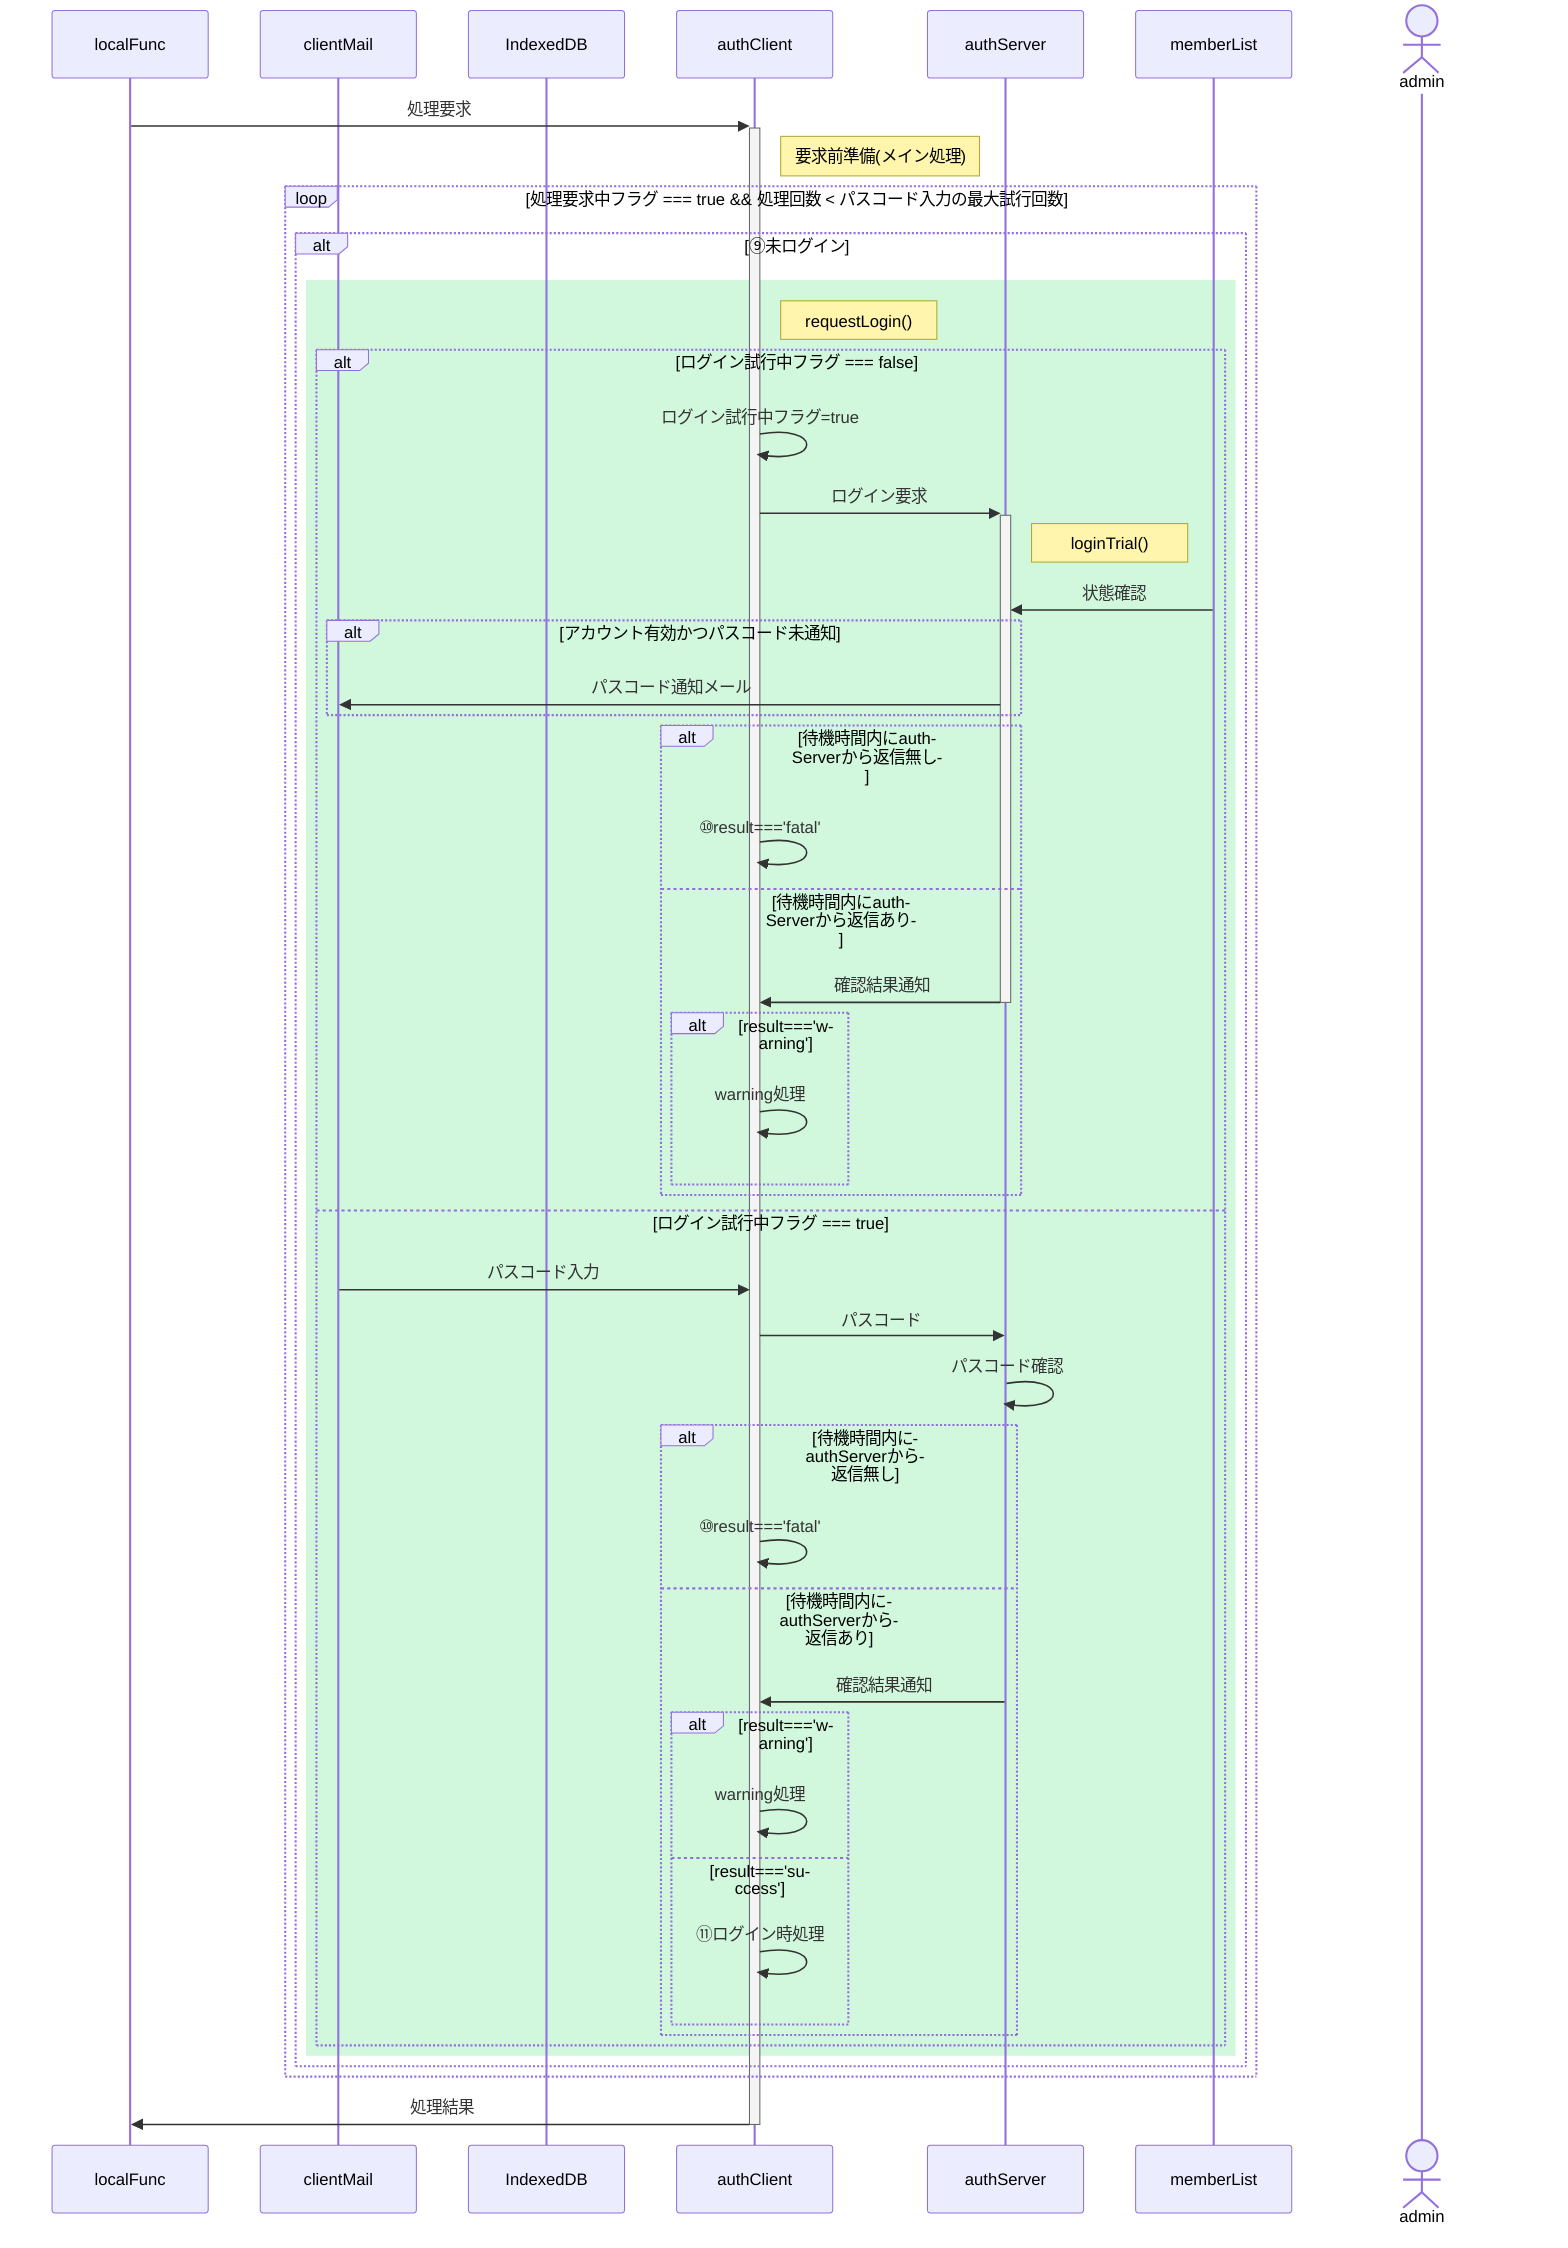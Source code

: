 %% ログイン要求

sequenceDiagram
  %%actor user
  participant localFunc
  participant clientMail
  %%participant encryptRequest
  participant IndexedDB
  participant authClient
  participant authServer
  participant memberList
  %%participant decryptRequest
  %%participant serverFunc
  actor admin

  localFunc->>+authClient: 処理要求
  Note right of authClient: 要求前準備(メイン処理)

  loop 処理要求中フラグ === true && 処理回数 < パスコード入力の最大試行回数

    alt ⑨未ログイン

      rect rgba(209, 247, 221, 1)
        Note right of authClient: requestLogin()

        alt ログイン試行中フラグ === false

          authClient->>authClient: ログイン試行中フラグ=true
          authClient->>+authServer: ログイン要求
          Note right of authServer: loginTrial()
          memberList->>authServer: 状態確認
          alt アカウント有効かつパスコード未通知
            authServer->>clientMail: パスコード通知メール
          end
          alt 待機時間内にauthServerから返信無し
            authClient->>authClient: ⑩result==='fatal'
          else 待機時間内にauthServerから返信あり
            authServer->>-authClient: 確認結果通知
            alt result==='warning'
              authClient->>authClient: warning処理
            end
          end

        else ログイン試行中フラグ === true
        
          clientMail->>authClient: パスコード入力
          authClient->>authServer: パスコード
          authServer->>authServer: パスコード確認
          alt 待機時間内にauthServerから返信無し
            authClient->>authClient: ⑩result==='fatal'
          else 待機時間内にauthServerから返信あり
            authServer->>authClient: 確認結果通知
            alt result==='warning'
              authClient->>authClient: warning処理
            else result==='success'
              authClient->>authClient: ⑪ログイン時処理
            end
          end
        end
      end
    end
  end

  authClient->>-localFunc: 処理結果